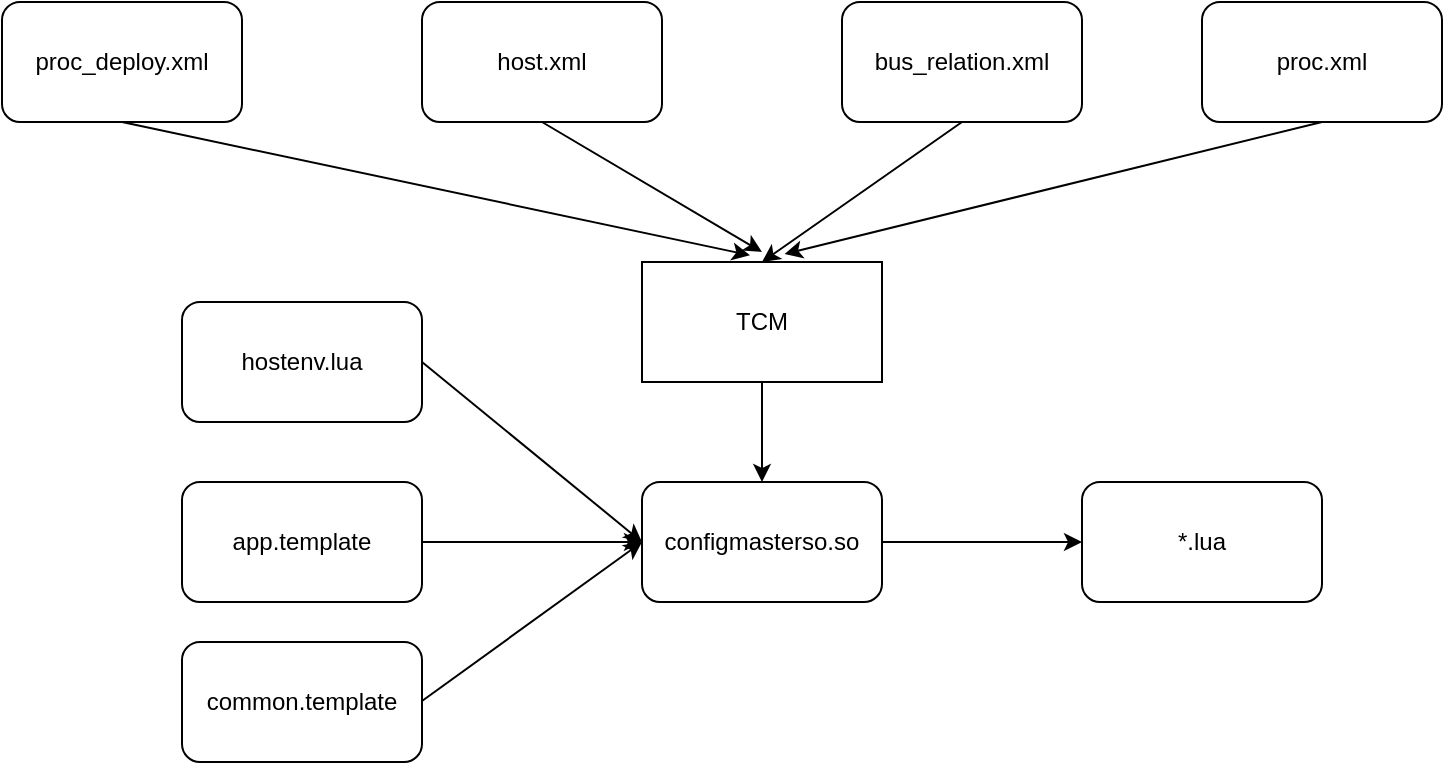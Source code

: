 <mxfile version="23.1.6" type="github">
  <diagram name="第 1 页" id="qb6nQku6wagU1OGpzEtC">
    <mxGraphModel dx="2202" dy="1193" grid="1" gridSize="10" guides="1" tooltips="1" connect="1" arrows="1" fold="1" page="1" pageScale="1" pageWidth="827" pageHeight="1169" math="0" shadow="0">
      <root>
        <mxCell id="0" />
        <mxCell id="1" parent="0" />
        <mxCell id="LlOsbPXQbeoMDz76GXmO-1" value="proc_deploy.xml" style="rounded=1;whiteSpace=wrap;html=1;" vertex="1" parent="1">
          <mxGeometry x="120" y="470" width="120" height="60" as="geometry" />
        </mxCell>
        <mxCell id="LlOsbPXQbeoMDz76GXmO-2" value="host.xml" style="rounded=1;whiteSpace=wrap;html=1;" vertex="1" parent="1">
          <mxGeometry x="330" y="470" width="120" height="60" as="geometry" />
        </mxCell>
        <mxCell id="LlOsbPXQbeoMDz76GXmO-3" value="bus_relation.xml" style="rounded=1;whiteSpace=wrap;html=1;" vertex="1" parent="1">
          <mxGeometry x="540" y="470" width="120" height="60" as="geometry" />
        </mxCell>
        <mxCell id="LlOsbPXQbeoMDz76GXmO-4" value="proc.xml" style="rounded=1;whiteSpace=wrap;html=1;" vertex="1" parent="1">
          <mxGeometry x="720" y="470" width="120" height="60" as="geometry" />
        </mxCell>
        <mxCell id="LlOsbPXQbeoMDz76GXmO-5" value="TCM" style="rounded=0;whiteSpace=wrap;html=1;" vertex="1" parent="1">
          <mxGeometry x="440" y="600" width="120" height="60" as="geometry" />
        </mxCell>
        <mxCell id="LlOsbPXQbeoMDz76GXmO-6" value="configmasterso.so" style="rounded=1;whiteSpace=wrap;html=1;" vertex="1" parent="1">
          <mxGeometry x="440" y="710" width="120" height="60" as="geometry" />
        </mxCell>
        <mxCell id="LlOsbPXQbeoMDz76GXmO-7" value="app.template" style="rounded=1;whiteSpace=wrap;html=1;" vertex="1" parent="1">
          <mxGeometry x="210" y="710" width="120" height="60" as="geometry" />
        </mxCell>
        <mxCell id="LlOsbPXQbeoMDz76GXmO-8" value="*.lua" style="rounded=1;whiteSpace=wrap;html=1;" vertex="1" parent="1">
          <mxGeometry x="660" y="710" width="120" height="60" as="geometry" />
        </mxCell>
        <mxCell id="LlOsbPXQbeoMDz76GXmO-14" value="" style="endArrow=classic;html=1;rounded=0;exitX=0.5;exitY=1;exitDx=0;exitDy=0;entryX=0.45;entryY=-0.056;entryDx=0;entryDy=0;entryPerimeter=0;" edge="1" parent="1" source="LlOsbPXQbeoMDz76GXmO-1" target="LlOsbPXQbeoMDz76GXmO-5">
          <mxGeometry width="50" height="50" relative="1" as="geometry">
            <mxPoint x="390" y="630" as="sourcePoint" />
            <mxPoint x="440" y="580" as="targetPoint" />
          </mxGeometry>
        </mxCell>
        <mxCell id="LlOsbPXQbeoMDz76GXmO-15" value="" style="endArrow=classic;html=1;rounded=0;exitX=0.5;exitY=1;exitDx=0;exitDy=0;" edge="1" parent="1" source="LlOsbPXQbeoMDz76GXmO-2">
          <mxGeometry width="50" height="50" relative="1" as="geometry">
            <mxPoint x="310" y="530" as="sourcePoint" />
            <mxPoint x="500" y="595" as="targetPoint" />
          </mxGeometry>
        </mxCell>
        <mxCell id="LlOsbPXQbeoMDz76GXmO-16" value="" style="endArrow=classic;html=1;rounded=0;exitX=0.5;exitY=1;exitDx=0;exitDy=0;" edge="1" parent="1" source="LlOsbPXQbeoMDz76GXmO-3">
          <mxGeometry width="50" height="50" relative="1" as="geometry">
            <mxPoint x="400" y="540" as="sourcePoint" />
            <mxPoint x="500" y="600" as="targetPoint" />
          </mxGeometry>
        </mxCell>
        <mxCell id="LlOsbPXQbeoMDz76GXmO-17" value="" style="endArrow=classic;html=1;rounded=0;exitX=0.5;exitY=1;exitDx=0;exitDy=0;entryX=0.594;entryY=-0.067;entryDx=0;entryDy=0;entryPerimeter=0;" edge="1" parent="1" target="LlOsbPXQbeoMDz76GXmO-5">
          <mxGeometry width="50" height="50" relative="1" as="geometry">
            <mxPoint x="780" y="530" as="sourcePoint" />
            <mxPoint x="680" y="600" as="targetPoint" />
          </mxGeometry>
        </mxCell>
        <mxCell id="LlOsbPXQbeoMDz76GXmO-18" value="" style="endArrow=classic;html=1;rounded=0;exitX=0.5;exitY=1;exitDx=0;exitDy=0;entryX=0.5;entryY=0;entryDx=0;entryDy=0;" edge="1" parent="1" source="LlOsbPXQbeoMDz76GXmO-5" target="LlOsbPXQbeoMDz76GXmO-6">
          <mxGeometry width="50" height="50" relative="1" as="geometry">
            <mxPoint x="610" y="540" as="sourcePoint" />
            <mxPoint x="510" y="610" as="targetPoint" />
          </mxGeometry>
        </mxCell>
        <mxCell id="LlOsbPXQbeoMDz76GXmO-19" value="" style="endArrow=classic;html=1;rounded=0;exitX=1;exitY=0.5;exitDx=0;exitDy=0;entryX=0;entryY=0.5;entryDx=0;entryDy=0;" edge="1" parent="1" source="LlOsbPXQbeoMDz76GXmO-7" target="LlOsbPXQbeoMDz76GXmO-6">
          <mxGeometry width="50" height="50" relative="1" as="geometry">
            <mxPoint x="440" y="680" as="sourcePoint" />
            <mxPoint x="340" y="750" as="targetPoint" />
          </mxGeometry>
        </mxCell>
        <mxCell id="LlOsbPXQbeoMDz76GXmO-20" value="" style="endArrow=classic;html=1;rounded=0;exitX=1;exitY=0.5;exitDx=0;exitDy=0;entryX=0;entryY=0.5;entryDx=0;entryDy=0;" edge="1" parent="1" source="LlOsbPXQbeoMDz76GXmO-6" target="LlOsbPXQbeoMDz76GXmO-8">
          <mxGeometry width="50" height="50" relative="1" as="geometry">
            <mxPoint x="340" y="750" as="sourcePoint" />
            <mxPoint x="450" y="750" as="targetPoint" />
          </mxGeometry>
        </mxCell>
        <mxCell id="LlOsbPXQbeoMDz76GXmO-21" value="hostenv.lua" style="rounded=1;whiteSpace=wrap;html=1;" vertex="1" parent="1">
          <mxGeometry x="210" y="620" width="120" height="60" as="geometry" />
        </mxCell>
        <mxCell id="LlOsbPXQbeoMDz76GXmO-23" value="" style="endArrow=classic;html=1;rounded=0;exitX=1;exitY=0.5;exitDx=0;exitDy=0;entryX=0;entryY=0.5;entryDx=0;entryDy=0;" edge="1" parent="1" source="LlOsbPXQbeoMDz76GXmO-21" target="LlOsbPXQbeoMDz76GXmO-6">
          <mxGeometry width="50" height="50" relative="1" as="geometry">
            <mxPoint x="340" y="790" as="sourcePoint" />
            <mxPoint x="450" y="750" as="targetPoint" />
          </mxGeometry>
        </mxCell>
        <mxCell id="LlOsbPXQbeoMDz76GXmO-24" value="common.template" style="rounded=1;whiteSpace=wrap;html=1;" vertex="1" parent="1">
          <mxGeometry x="210" y="790" width="120" height="60" as="geometry" />
        </mxCell>
        <mxCell id="LlOsbPXQbeoMDz76GXmO-26" value="" style="endArrow=classic;html=1;rounded=0;exitX=1;exitY=0.5;exitDx=0;exitDy=0;entryX=0;entryY=0.5;entryDx=0;entryDy=0;" edge="1" parent="1" target="LlOsbPXQbeoMDz76GXmO-6">
          <mxGeometry width="50" height="50" relative="1" as="geometry">
            <mxPoint x="330" y="819.5" as="sourcePoint" />
            <mxPoint x="440" y="819.5" as="targetPoint" />
          </mxGeometry>
        </mxCell>
      </root>
    </mxGraphModel>
  </diagram>
</mxfile>
